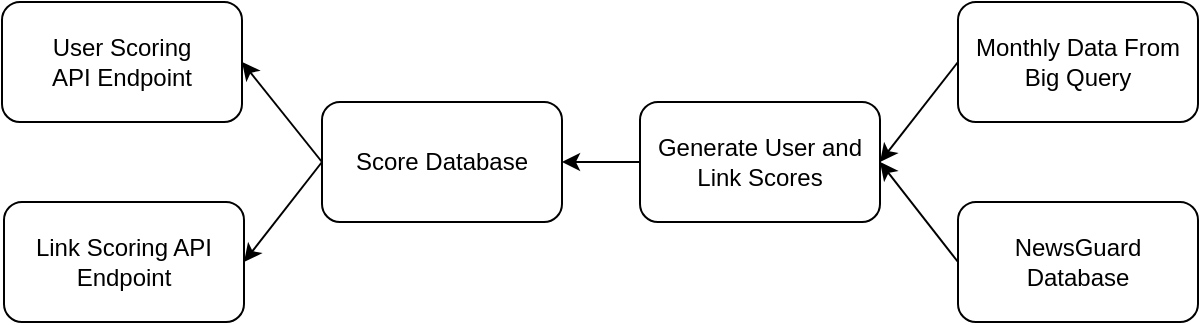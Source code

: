 <mxfile version="11.3.0" type="github" pages="1"><diagram id="Tv30-w7-x6rxcjbNh5Sx" name="Page-1"><mxGraphModel dx="854" dy="486" grid="1" gridSize="10" guides="1" tooltips="1" connect="1" arrows="1" fold="1" page="1" pageScale="1" pageWidth="850" pageHeight="1100" math="0" shadow="0"><root><mxCell id="0"/><mxCell id="1" parent="0"/><mxCell id="dypCHHlNRubPQ-Uq_x4q-1" value="Monthly Data From Big Query" style="rounded=1;whiteSpace=wrap;html=1;" vertex="1" parent="1"><mxGeometry x="638" y="160" width="120" height="60" as="geometry"/></mxCell><mxCell id="dypCHHlNRubPQ-Uq_x4q-2" value="User Scoring&lt;br&gt;&lt;div&gt;API Endpoint&lt;/div&gt;" style="rounded=1;whiteSpace=wrap;html=1;" vertex="1" parent="1"><mxGeometry x="160" y="160" width="120" height="60" as="geometry"/></mxCell><mxCell id="dypCHHlNRubPQ-Uq_x4q-3" value="Link Scoring API Endpoint" style="rounded=1;whiteSpace=wrap;html=1;" vertex="1" parent="1"><mxGeometry x="161" y="260" width="120" height="60" as="geometry"/></mxCell><mxCell id="dypCHHlNRubPQ-Uq_x4q-7" value="Generate User and Link Scores" style="rounded=1;whiteSpace=wrap;html=1;" vertex="1" parent="1"><mxGeometry x="479" y="210" width="120" height="60" as="geometry"/></mxCell><mxCell id="dypCHHlNRubPQ-Uq_x4q-8" value="NewsGuard Database" style="rounded=1;whiteSpace=wrap;html=1;" vertex="1" parent="1"><mxGeometry x="638" y="260" width="120" height="60" as="geometry"/></mxCell><mxCell id="dypCHHlNRubPQ-Uq_x4q-9" value="" style="endArrow=classic;html=1;exitX=0;exitY=0.5;exitDx=0;exitDy=0;entryX=1;entryY=0.5;entryDx=0;entryDy=0;" edge="1" parent="1" source="dypCHHlNRubPQ-Uq_x4q-8" target="dypCHHlNRubPQ-Uq_x4q-7"><mxGeometry width="50" height="50" relative="1" as="geometry"><mxPoint x="59" y="540" as="sourcePoint"/><mxPoint x="109" y="490" as="targetPoint"/></mxGeometry></mxCell><mxCell id="dypCHHlNRubPQ-Uq_x4q-10" value="" style="endArrow=classic;html=1;exitX=0;exitY=0.5;exitDx=0;exitDy=0;entryX=1;entryY=0.5;entryDx=0;entryDy=0;" edge="1" parent="1" source="dypCHHlNRubPQ-Uq_x4q-1" target="dypCHHlNRubPQ-Uq_x4q-7"><mxGeometry width="50" height="50" relative="1" as="geometry"><mxPoint x="429" y="200" as="sourcePoint"/><mxPoint x="479" y="150" as="targetPoint"/></mxGeometry></mxCell><mxCell id="dypCHHlNRubPQ-Uq_x4q-11" value="Score Database" style="rounded=1;whiteSpace=wrap;html=1;" vertex="1" parent="1"><mxGeometry x="320" y="210" width="120" height="60" as="geometry"/></mxCell><mxCell id="dypCHHlNRubPQ-Uq_x4q-12" value="" style="endArrow=classic;html=1;entryX=1;entryY=0.5;entryDx=0;entryDy=0;exitX=0;exitY=0.5;exitDx=0;exitDy=0;" edge="1" parent="1" source="dypCHHlNRubPQ-Uq_x4q-7" target="dypCHHlNRubPQ-Uq_x4q-11"><mxGeometry width="50" height="50" relative="1" as="geometry"><mxPoint x="160" y="390" as="sourcePoint"/><mxPoint x="210" y="340" as="targetPoint"/></mxGeometry></mxCell><mxCell id="dypCHHlNRubPQ-Uq_x4q-13" value="" style="endArrow=classic;html=1;entryX=1;entryY=0.5;entryDx=0;entryDy=0;exitX=0;exitY=0.5;exitDx=0;exitDy=0;" edge="1" parent="1" source="dypCHHlNRubPQ-Uq_x4q-11" target="dypCHHlNRubPQ-Uq_x4q-2"><mxGeometry width="50" height="50" relative="1" as="geometry"><mxPoint x="160" y="390" as="sourcePoint"/><mxPoint x="210" y="340" as="targetPoint"/></mxGeometry></mxCell><mxCell id="dypCHHlNRubPQ-Uq_x4q-14" value="" style="endArrow=classic;html=1;entryX=1;entryY=0.5;entryDx=0;entryDy=0;exitX=0;exitY=0.5;exitDx=0;exitDy=0;" edge="1" parent="1" source="dypCHHlNRubPQ-Uq_x4q-11" target="dypCHHlNRubPQ-Uq_x4q-3"><mxGeometry width="50" height="50" relative="1" as="geometry"><mxPoint x="160" y="390" as="sourcePoint"/><mxPoint x="210" y="340" as="targetPoint"/></mxGeometry></mxCell></root></mxGraphModel></diagram></mxfile>